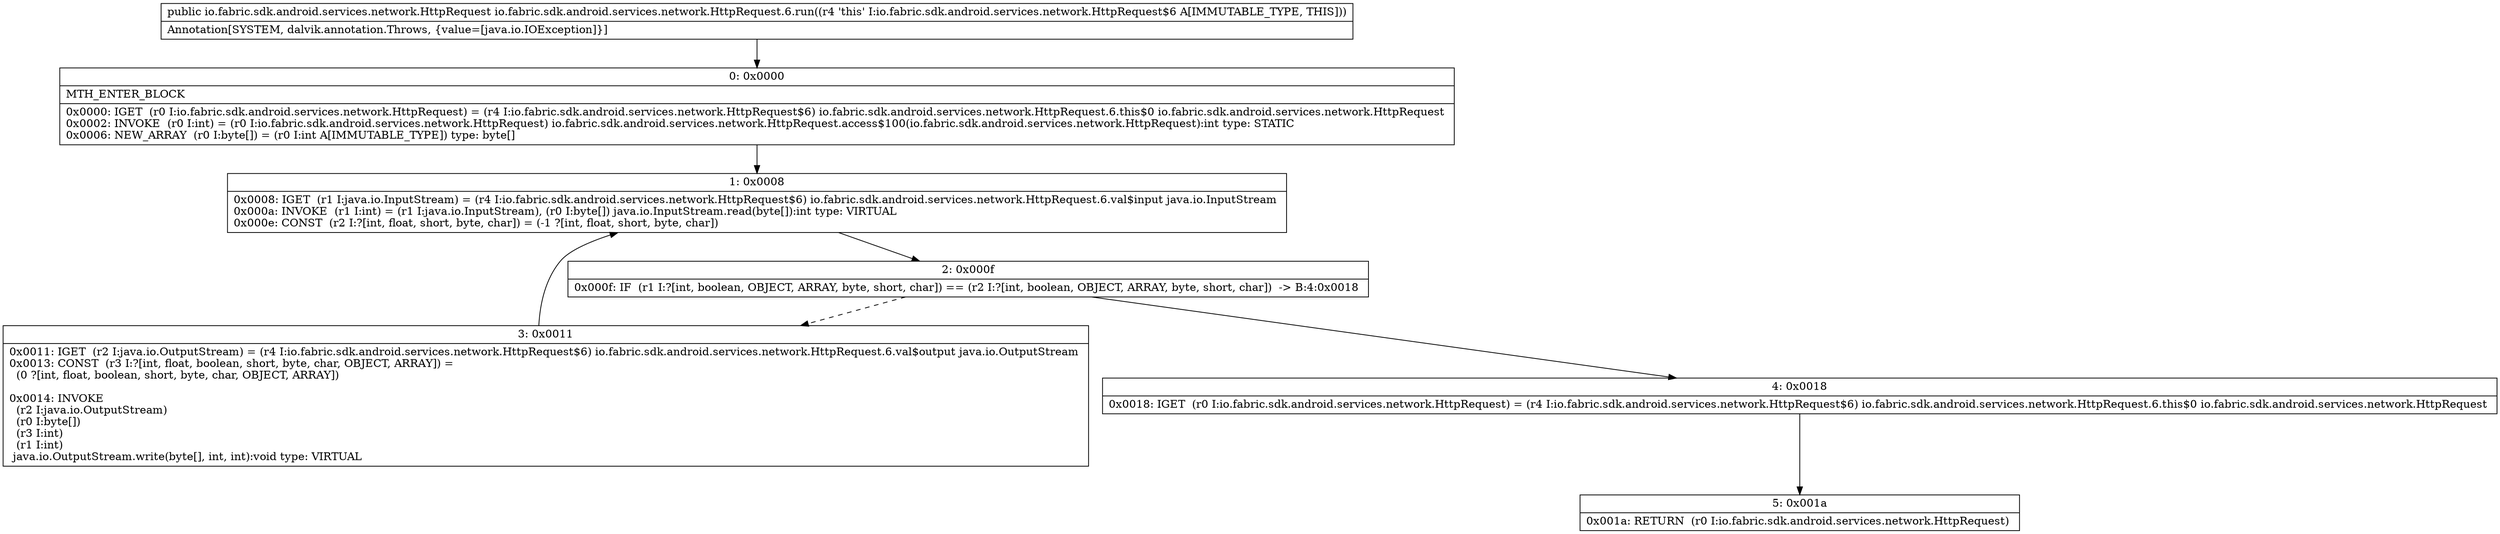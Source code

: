 digraph "CFG forio.fabric.sdk.android.services.network.HttpRequest.6.run()Lio\/fabric\/sdk\/android\/services\/network\/HttpRequest;" {
Node_0 [shape=record,label="{0\:\ 0x0000|MTH_ENTER_BLOCK\l|0x0000: IGET  (r0 I:io.fabric.sdk.android.services.network.HttpRequest) = (r4 I:io.fabric.sdk.android.services.network.HttpRequest$6) io.fabric.sdk.android.services.network.HttpRequest.6.this$0 io.fabric.sdk.android.services.network.HttpRequest \l0x0002: INVOKE  (r0 I:int) = (r0 I:io.fabric.sdk.android.services.network.HttpRequest) io.fabric.sdk.android.services.network.HttpRequest.access$100(io.fabric.sdk.android.services.network.HttpRequest):int type: STATIC \l0x0006: NEW_ARRAY  (r0 I:byte[]) = (r0 I:int A[IMMUTABLE_TYPE]) type: byte[] \l}"];
Node_1 [shape=record,label="{1\:\ 0x0008|0x0008: IGET  (r1 I:java.io.InputStream) = (r4 I:io.fabric.sdk.android.services.network.HttpRequest$6) io.fabric.sdk.android.services.network.HttpRequest.6.val$input java.io.InputStream \l0x000a: INVOKE  (r1 I:int) = (r1 I:java.io.InputStream), (r0 I:byte[]) java.io.InputStream.read(byte[]):int type: VIRTUAL \l0x000e: CONST  (r2 I:?[int, float, short, byte, char]) = (\-1 ?[int, float, short, byte, char]) \l}"];
Node_2 [shape=record,label="{2\:\ 0x000f|0x000f: IF  (r1 I:?[int, boolean, OBJECT, ARRAY, byte, short, char]) == (r2 I:?[int, boolean, OBJECT, ARRAY, byte, short, char])  \-\> B:4:0x0018 \l}"];
Node_3 [shape=record,label="{3\:\ 0x0011|0x0011: IGET  (r2 I:java.io.OutputStream) = (r4 I:io.fabric.sdk.android.services.network.HttpRequest$6) io.fabric.sdk.android.services.network.HttpRequest.6.val$output java.io.OutputStream \l0x0013: CONST  (r3 I:?[int, float, boolean, short, byte, char, OBJECT, ARRAY]) = \l  (0 ?[int, float, boolean, short, byte, char, OBJECT, ARRAY])\l \l0x0014: INVOKE  \l  (r2 I:java.io.OutputStream)\l  (r0 I:byte[])\l  (r3 I:int)\l  (r1 I:int)\l java.io.OutputStream.write(byte[], int, int):void type: VIRTUAL \l}"];
Node_4 [shape=record,label="{4\:\ 0x0018|0x0018: IGET  (r0 I:io.fabric.sdk.android.services.network.HttpRequest) = (r4 I:io.fabric.sdk.android.services.network.HttpRequest$6) io.fabric.sdk.android.services.network.HttpRequest.6.this$0 io.fabric.sdk.android.services.network.HttpRequest \l}"];
Node_5 [shape=record,label="{5\:\ 0x001a|0x001a: RETURN  (r0 I:io.fabric.sdk.android.services.network.HttpRequest) \l}"];
MethodNode[shape=record,label="{public io.fabric.sdk.android.services.network.HttpRequest io.fabric.sdk.android.services.network.HttpRequest.6.run((r4 'this' I:io.fabric.sdk.android.services.network.HttpRequest$6 A[IMMUTABLE_TYPE, THIS]))  | Annotation[SYSTEM, dalvik.annotation.Throws, \{value=[java.io.IOException]\}]\l}"];
MethodNode -> Node_0;
Node_0 -> Node_1;
Node_1 -> Node_2;
Node_2 -> Node_3[style=dashed];
Node_2 -> Node_4;
Node_3 -> Node_1;
Node_4 -> Node_5;
}

